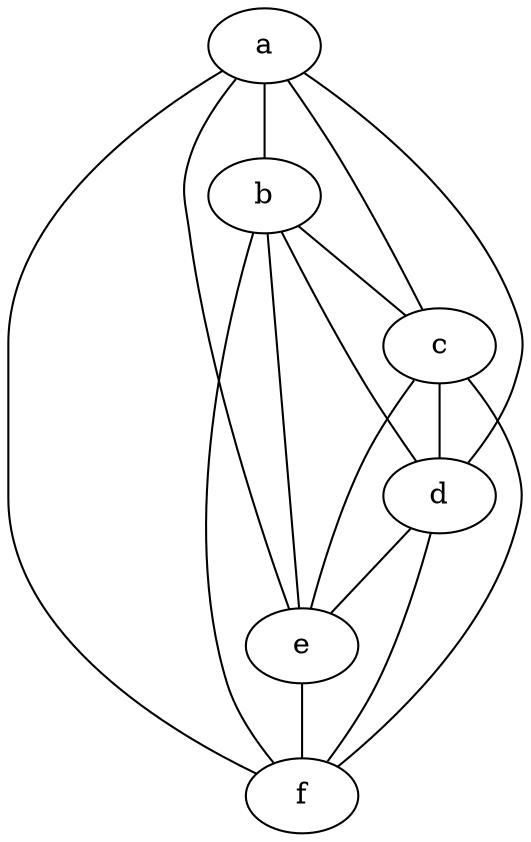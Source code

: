 // sfdp ornek-k6.dot -Tsvg -o ornek-k6.svg
graph {
    a -- b;
    b -- c;
    c -- d;
    d -- e;
    e -- f;
    a -- f;
    a -- c;
    a -- d;
    a -- e;
    b -- d;
    b -- e;
    b -- f;
    c -- e;
    c -- f;
    d -- f;
}
